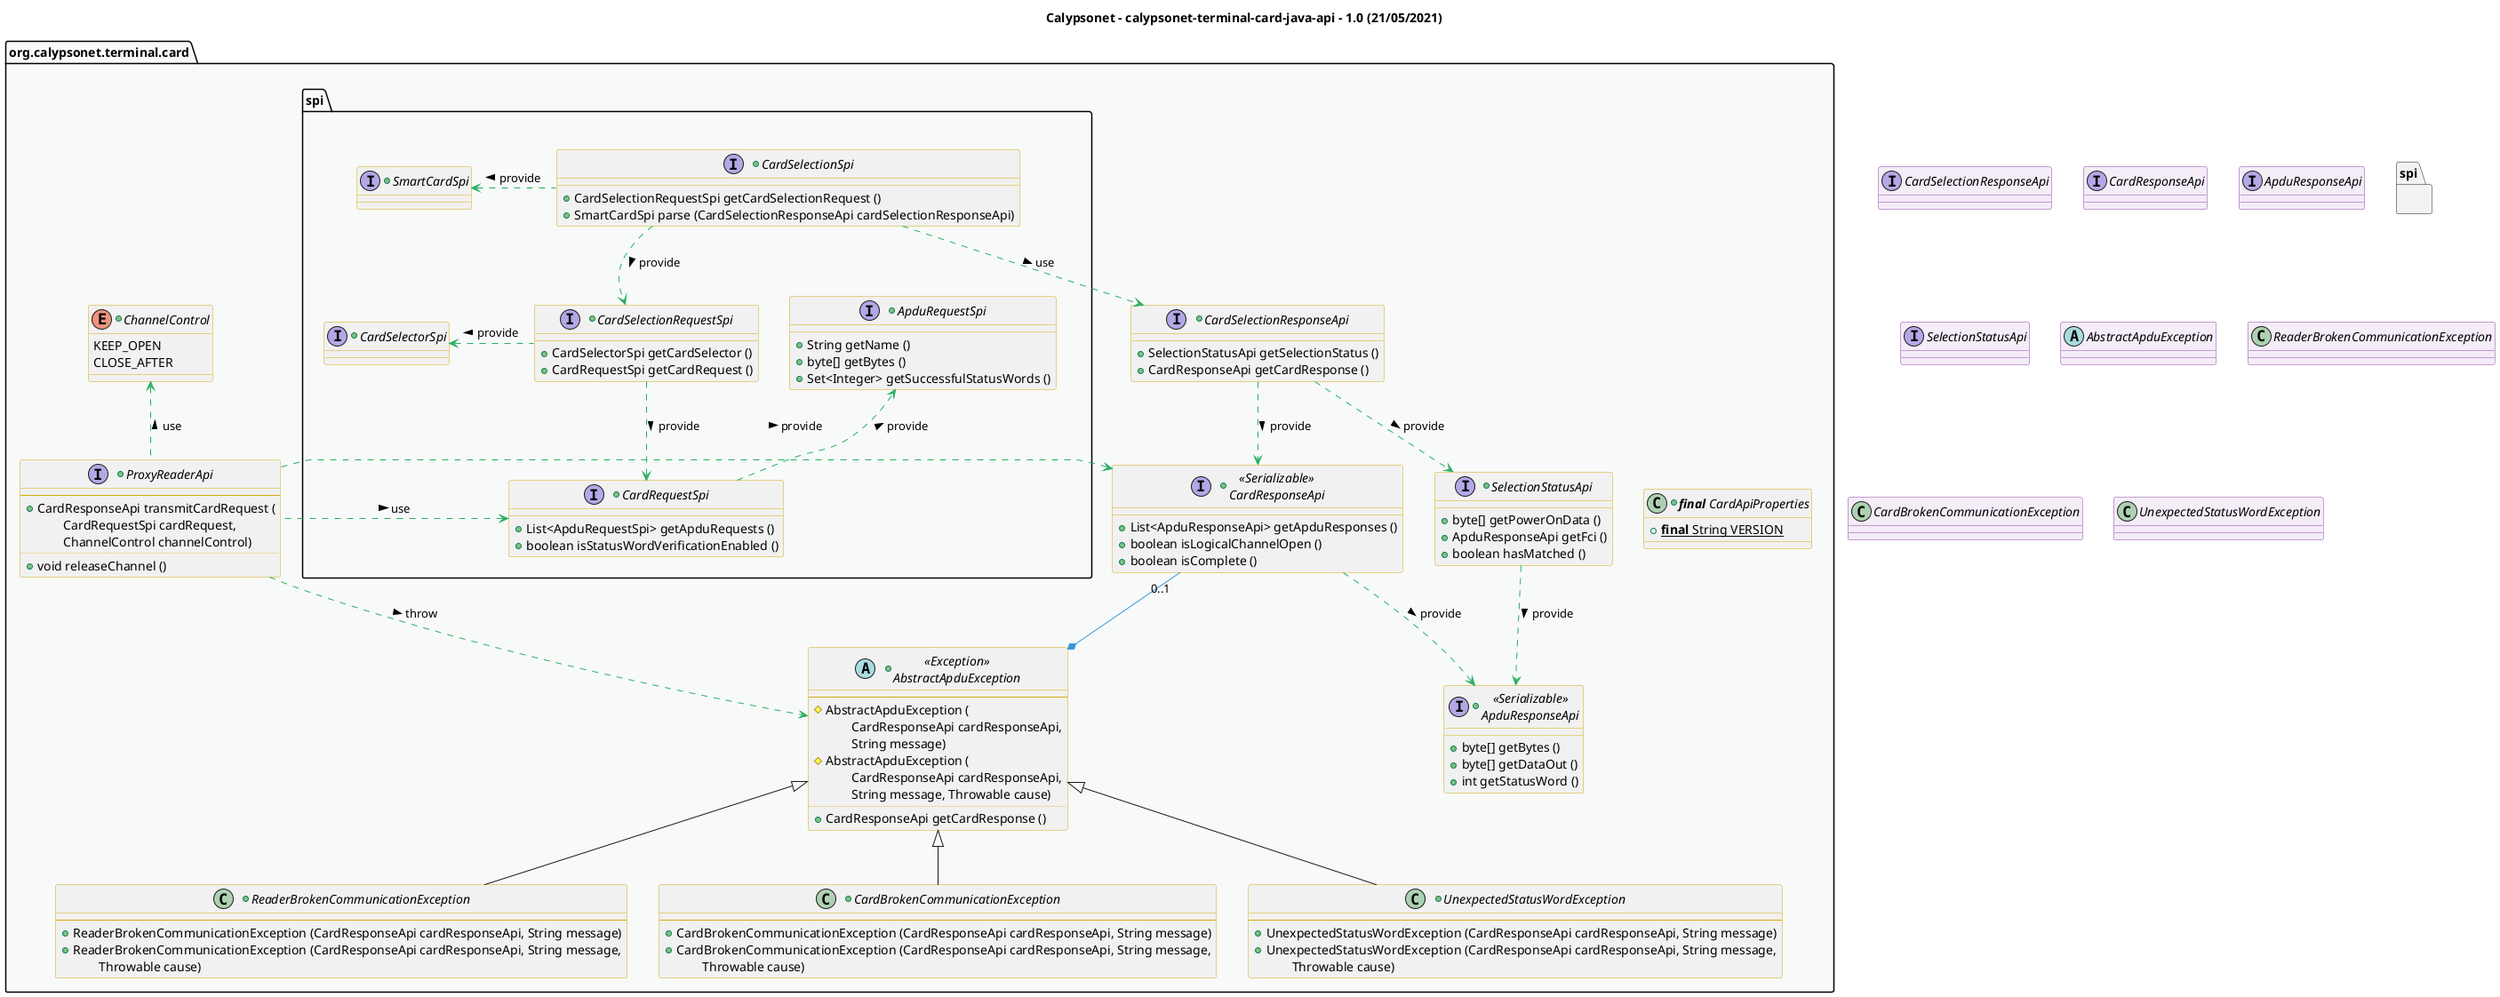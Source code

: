 @startuml
title
        Calypsonet - calypsonet-terminal-card-java-api - 1.0 (21/05/2021)
end title

' == THEME ==

'Couleurs issues de : https://htmlcolorcodes.com/fr/tableau-de-couleur/tableau-de-couleur-design-plat/
!define C_GREY1 F8F9F9
!define C_GREY2 F2F3F4
!define C_GREY3 E5E7E9
!define C_GREY4 D7DBDD
!define C_GREY5 CACFD2
!define C_GREY6 BDC3C7
!define C_LINK 3498DB
!define C_USE 27AE60

skinparam Shadowing false
skinparam ClassFontStyle italic
skinparam ClassBorderColor #D4AC0D
skinparam stereotypeABorderColor #A9DCDF
skinparam stereotypeIBorderColor #B4A7E5
skinparam stereotypeCBorderColor #ADD1B2
skinparam stereotypeEBorderColor #EB93DF
' Red
skinparam ClassBackgroundColor<<red>> #FDEDEC
skinparam ClassBorderColor<<red>> #E74C3C
hide <<red>> stereotype
' Purple
skinparam ClassBackgroundColor<<purple>> #F4ECF7
skinparam ClassBorderColor<<purple>> #8E44AD
hide <<purple>> stereotype
' blue
skinparam ClassBackgroundColor<<blue>> #EBF5FB
skinparam ClassBorderColor<<blue>> #3498DB
hide <<blue>> stereotype
' Green
skinparam ClassBackgroundColor<<green>> #E9F7EF
skinparam ClassBorderColor<<green>> #27AE60
hide <<green>> stereotype
' Grey
skinparam ClassBackgroundColor<<grey>> #EAECEE
skinparam ClassBorderColor<<grey>> #2C3E50
hide <<grey>> stereotype

' == CONTENT ==

package "org.calypsonet.terminal.card" as api {
    ' SPI
    package spi {
        +interface CardSelectionSpi {
            +CardSelectionRequestSpi getCardSelectionRequest ()
            +SmartCardSpi parse (CardSelectionResponseApi cardSelectionResponseApi)
        }
        +interface CardSelectorSpi {
        }
        +interface SmartCardSpi {
        }
        ' REQUEST
        together {
            +interface CardSelectionRequestSpi {
                +CardSelectorSpi getCardSelector ()
                +CardRequestSpi getCardRequest ()
            }
            +interface CardRequestSpi {
                +List<ApduRequestSpi> getApduRequests ()
                +boolean isStatusWordVerificationEnabled ()
            }
            +interface ApduRequestSpi {
                +String getName ()
                +byte[] getBytes ()
                +Set<Integer> getSuccessfulStatusWords ()
            }
        }
    }
    +interface ProxyReaderApi {
        --
        +CardResponseApi transmitCardRequest (
        \tCardRequestSpi cardRequest,
        \tChannelControl channelControl)
        ..
        +void releaseChannel ()
    }
    +enum ChannelControl {
        KEEP_OPEN
        CLOSE_AFTER
    }
    ' RESPONSE
    together {
        +class "**final** CardApiProperties" as ApiProperties {
            +{static} **final** String VERSION
        }
        +interface CardSelectionResponseApi {
            +SelectionStatusApi getSelectionStatus ()
            +CardResponseApi getCardResponse ()
        }
        +interface "<<Serializable>>\nCardResponseApi" as CardResponseApi {
            +List<ApduResponseApi> getApduResponses ()
            +boolean isLogicalChannelOpen ()
            +boolean isComplete ()
        }
        +interface "<<Serializable>>\nApduResponseApi" as ApduResponseApi {
            +byte[] getBytes ()
            +byte[] getDataOut ()
            +int getStatusWord ()
        }
        +interface SelectionStatusApi {
            +byte[] getPowerOnData ()
            +ApduResponseApi getFci ()
            +boolean hasMatched ()
        }
    }
    +abstract class "<<Exception>>\nAbstractApduException" as AbstractApduException {
        --
        #AbstractApduException (
            \tCardResponseApi cardResponseApi,
            \tString message)
        #AbstractApduException (
            \tCardResponseApi cardResponseApi,
            \tString message, Throwable cause)
        ..
        +CardResponseApi getCardResponse ()
    }
    +class ReaderBrokenCommunicationException extends AbstractApduException {
        --
        +ReaderBrokenCommunicationException (CardResponseApi cardResponseApi, String message)
        +ReaderBrokenCommunicationException (CardResponseApi cardResponseApi, String message,
            \tThrowable cause)
    }
    +class CardBrokenCommunicationException extends AbstractApduException {
        --
        +CardBrokenCommunicationException (CardResponseApi cardResponseApi, String message)
        +CardBrokenCommunicationException (CardResponseApi cardResponseApi, String message,
            \tThrowable cause)
    }
    +class UnexpectedStatusWordException extends AbstractApduException {
        --
        +UnexpectedStatusWordException (CardResponseApi cardResponseApi, String message)
        +UnexpectedStatusWordException (CardResponseApi cardResponseApi, String message,
            \tThrowable cause)
    }
}

' Associations

CardSelectionSpi .left.> SmartCardSpi #C_USE : provide >
CardSelectionSpi ..> CardSelectionRequestSpi #C_USE : provide >
CardSelectionSpi ..> CardSelectionResponseApi #C_USE : use >

CardSelectionRequestSpi .left.> CardSelectorSpi #C_USE : provide >
CardSelectionRequestSpi ..> CardRequestSpi #C_USE : provide >

CardRequestSpi ..> ApduRequestSpi #C_USE : provide >

CardSelectionResponseApi ..> CardResponseApi #C_USE : provide >
CardSelectionResponseApi ..> SelectionStatusApi #C_USE : provide >

CardResponseApi ..> ApduResponseApi #C_USE : provide >

SelectionStatusApi ..> ApduResponseApi #C_USE : provide >

AbstractApduException *-up- "0..1" CardResponseApi #C_LINK

ProxyReaderApi .left.> CardRequestSpi #C_USE : use >
ProxyReaderApi .up.> ChannelControl #C_USE : use >

ProxyReaderApi .right.> CardResponseApi #C_USE : provide >
ProxyReaderApi ..> AbstractApduException #C_USE : throw >

' == LAYOUT ==

ApiProperties -[hidden]left- CardSelectionResponseApi
spi -[hidden]- CardSelectionResponseApi

' == STYLE ==

package api #C_GREY1 {}
package spi #C_GREY2 {}

interface CardSelectionResponseApi <<purple>>
interface CardResponseApi <<purple>>
interface ApduResponseApi <<purple>>
interface SelectionStatusApi <<purple>>
abstract class AbstractApduException <<purple>>
class ReaderBrokenCommunicationException <<purple>>
class CardBrokenCommunicationException <<purple>>
class UnexpectedStatusWordException <<purple>>

@enduml